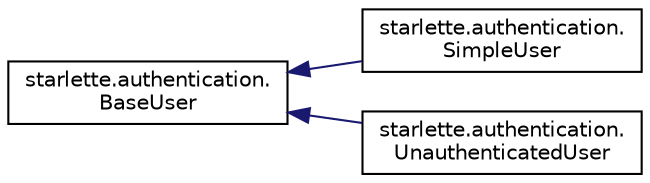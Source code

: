 digraph "Graphical Class Hierarchy"
{
 // LATEX_PDF_SIZE
  edge [fontname="Helvetica",fontsize="10",labelfontname="Helvetica",labelfontsize="10"];
  node [fontname="Helvetica",fontsize="10",shape=record];
  rankdir="LR";
  Node0 [label="starlette.authentication.\lBaseUser",height=0.2,width=0.4,color="black", fillcolor="white", style="filled",URL="$classstarlette_1_1authentication_1_1BaseUser.html",tooltip=" "];
  Node0 -> Node1 [dir="back",color="midnightblue",fontsize="10",style="solid",fontname="Helvetica"];
  Node1 [label="starlette.authentication.\lSimpleUser",height=0.2,width=0.4,color="black", fillcolor="white", style="filled",URL="$classstarlette_1_1authentication_1_1SimpleUser.html",tooltip=" "];
  Node0 -> Node2 [dir="back",color="midnightblue",fontsize="10",style="solid",fontname="Helvetica"];
  Node2 [label="starlette.authentication.\lUnauthenticatedUser",height=0.2,width=0.4,color="black", fillcolor="white", style="filled",URL="$classstarlette_1_1authentication_1_1UnauthenticatedUser.html",tooltip=" "];
}
